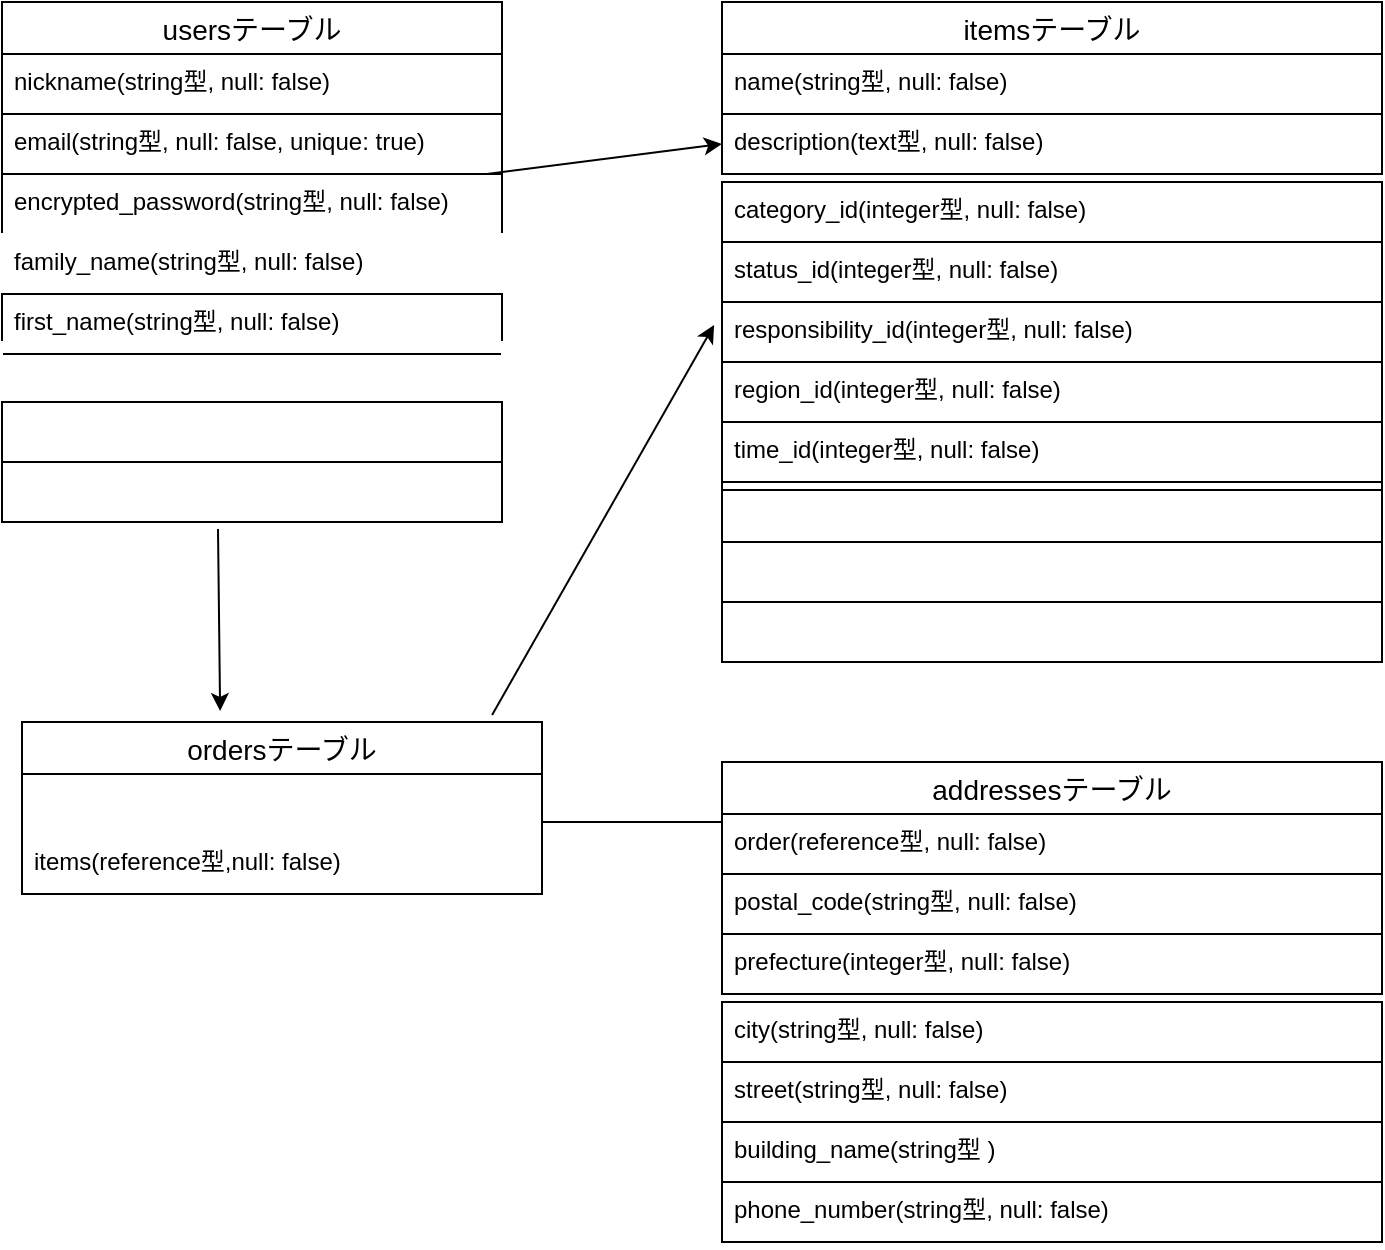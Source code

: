 <mxfile>
    <diagram id="zwADPQg5wO3nYzi2u-J6" name="ページ1">
        <mxGraphModel dx="467" dy="619" grid="1" gridSize="10" guides="0" tooltips="1" connect="0" arrows="1" fold="1" page="1" pageScale="1" pageWidth="827" pageHeight="1169" math="0" shadow="0">
            <root>
                <mxCell id="0"/>
                <mxCell id="1" parent="0"/>
                <mxCell id="8" value="usersテーブル" style="swimlane;fontStyle=0;childLayout=stackLayout;horizontal=1;startSize=26;horizontalStack=0;resizeParent=1;resizeParentMax=0;resizeLast=0;collapsible=1;marginBottom=0;align=center;fontSize=14;fontColor=default;" vertex="1" parent="1">
                    <mxGeometry x="30" y="10" width="250" height="116" as="geometry"/>
                </mxCell>
                <mxCell id="9" value="nickname(string型, null: false)" style="text;strokeColor=none;fillColor=none;spacingLeft=4;spacingRight=4;overflow=hidden;rotatable=0;points=[[0,0.5],[1,0.5]];portConstraint=eastwest;fontSize=12;fontColor=default;" vertex="1" parent="8">
                    <mxGeometry y="26" width="250" height="30" as="geometry"/>
                </mxCell>
                <mxCell id="10" value="email(string型, null: false, unique: true)" style="text;strokeColor=default;fillColor=none;spacingLeft=4;spacingRight=4;overflow=hidden;rotatable=0;points=[[0,0.5],[1,0.5]];portConstraint=eastwest;fontSize=12;fontColor=default;" vertex="1" parent="8">
                    <mxGeometry y="56" width="250" height="30" as="geometry"/>
                </mxCell>
                <mxCell id="11" value="encrypted_password(string型, null: false)" style="text;strokeColor=default;fillColor=none;spacingLeft=4;spacingRight=4;overflow=hidden;rotatable=0;points=[[0,0.5],[1,0.5]];portConstraint=eastwest;fontSize=12;fontColor=default;" vertex="1" parent="8">
                    <mxGeometry y="86" width="250" height="30" as="geometry"/>
                </mxCell>
                <mxCell id="12" value="family_name(string型, null: false)" style="text;spacingLeft=4;spacingRight=4;overflow=hidden;rotatable=0;points=[[0,0.5],[1,0.5]];portConstraint=eastwest;fontSize=12;strokeColor=#FFFFFF;" vertex="1" parent="1">
                    <mxGeometry x="30" y="126" width="250" height="30" as="geometry"/>
                </mxCell>
                <mxCell id="13" value="first_name(string型, null: false)" style="text;strokeColor=default;fillColor=none;spacingLeft=4;spacingRight=4;overflow=hidden;rotatable=0;points=[[0,0.5],[1,0.5]];portConstraint=eastwest;fontSize=12;fontColor=default;" vertex="1" parent="1">
                    <mxGeometry x="30" y="156" width="250" height="30" as="geometry"/>
                </mxCell>
                <mxCell id="16" value="ordersテーブル" style="swimlane;fontStyle=0;childLayout=stackLayout;horizontal=1;startSize=26;horizontalStack=0;resizeParent=1;resizeParentMax=0;resizeLast=0;collapsible=1;marginBottom=0;align=center;fontSize=14;strokeColor=default;fontColor=default;" vertex="1" parent="1">
                    <mxGeometry x="40" y="370" width="260" height="86" as="geometry"/>
                </mxCell>
                <mxCell id="18" value="user(reference型,null: false)" style="text;strokeColor=none;fillColor=none;spacingLeft=4;spacingRight=4;overflow=hidden;rotatable=0;points=[[0,0.5],[1,0.5]];portConstraint=eastwest;fontSize=12;fontColor=#FFFFFF;" vertex="1" parent="16">
                    <mxGeometry y="26" width="260" height="30" as="geometry"/>
                </mxCell>
                <mxCell id="19" value="items(reference型,null: false)" style="text;strokeColor=none;fillColor=none;spacingLeft=4;spacingRight=4;overflow=hidden;rotatable=0;points=[[0,0.5],[1,0.5]];portConstraint=eastwest;fontSize=12;fontColor=default;" vertex="1" parent="16">
                    <mxGeometry y="56" width="260" height="30" as="geometry"/>
                </mxCell>
                <mxCell id="20" value="itemsテーブル" style="swimlane;fontStyle=0;childLayout=stackLayout;horizontal=1;startSize=26;horizontalStack=0;resizeParent=1;resizeParentMax=0;resizeLast=0;collapsible=1;marginBottom=0;align=center;fontSize=14;strokeColor=default;fontColor=default;" vertex="1" parent="1">
                    <mxGeometry x="390" y="10" width="330" height="86" as="geometry"/>
                </mxCell>
                <mxCell id="22" value="name(string型, null: false)" style="text;strokeColor=default;fillColor=none;spacingLeft=4;spacingRight=4;overflow=hidden;rotatable=0;points=[[0,0.5],[1,0.5]];portConstraint=eastwest;fontSize=12;fontColor=default;" vertex="1" parent="20">
                    <mxGeometry y="26" width="330" height="30" as="geometry"/>
                </mxCell>
                <mxCell id="23" value="description(text型, null: false)" style="text;strokeColor=default;fillColor=none;spacingLeft=4;spacingRight=4;overflow=hidden;rotatable=0;points=[[0,0.5],[1,0.5]];portConstraint=eastwest;fontSize=12;fontColor=default;" vertex="1" parent="20">
                    <mxGeometry y="56" width="330" height="30" as="geometry"/>
                </mxCell>
                <mxCell id="24" value="category_id(integer型, null: false)" style="text;strokeColor=default;fillColor=none;spacingLeft=4;spacingRight=4;overflow=hidden;rotatable=0;points=[[0,0.5],[1,0.5]];portConstraint=eastwest;fontSize=12;fontColor=default;" vertex="1" parent="1">
                    <mxGeometry x="390" y="100" width="330" height="30" as="geometry"/>
                </mxCell>
                <mxCell id="25" value="status_id(integer型, null: false)" style="text;strokeColor=default;fillColor=none;spacingLeft=4;spacingRight=4;overflow=hidden;rotatable=0;points=[[0,0.5],[1,0.5]];portConstraint=eastwest;fontSize=12;fontColor=default;" vertex="1" parent="1">
                    <mxGeometry x="390" y="130" width="330" height="30" as="geometry"/>
                </mxCell>
                <mxCell id="26" value="responsibility_id(integer型, null: false)" style="text;strokeColor=default;fillColor=none;spacingLeft=4;spacingRight=4;overflow=hidden;rotatable=0;points=[[0,0.5],[1,0.5]];portConstraint=eastwest;fontSize=12;fontColor=default;" vertex="1" parent="1">
                    <mxGeometry x="390" y="160" width="330" height="30" as="geometry"/>
                </mxCell>
                <mxCell id="27" value="region_id(integer型, null: false)" style="text;strokeColor=default;fillColor=none;spacingLeft=4;spacingRight=4;overflow=hidden;rotatable=0;points=[[0,0.5],[1,0.5]];portConstraint=eastwest;fontSize=12;fontColor=default;" vertex="1" parent="1">
                    <mxGeometry x="390" y="190" width="330" height="30" as="geometry"/>
                </mxCell>
                <mxCell id="28" value="time_id(integer型, null: false)" style="text;strokeColor=default;fillColor=none;spacingLeft=4;spacingRight=4;overflow=hidden;rotatable=0;points=[[0,0.5],[1,0.5]];portConstraint=eastwest;fontSize=12;fontColor=default;" vertex="1" parent="1">
                    <mxGeometry x="390" y="220" width="330" height="34" as="geometry"/>
                </mxCell>
                <mxCell id="29" value="addressesテーブル" style="swimlane;fontStyle=0;childLayout=stackLayout;horizontal=1;startSize=26;horizontalStack=0;resizeParent=1;resizeParentMax=0;resizeLast=0;collapsible=1;marginBottom=0;align=center;fontSize=14;strokeColor=default;fontColor=default;" vertex="1" parent="1">
                    <mxGeometry x="390" y="390" width="330" height="116" as="geometry"/>
                </mxCell>
                <mxCell id="30" value="order(reference型, null: false)" style="text;strokeColor=default;fillColor=none;spacingLeft=4;spacingRight=4;overflow=hidden;rotatable=0;points=[[0,0.5],[1,0.5]];portConstraint=eastwest;fontSize=12;fontColor=default;" vertex="1" parent="29">
                    <mxGeometry y="26" width="330" height="30" as="geometry"/>
                </mxCell>
                <mxCell id="31" value="postal_code(string型, null: false)" style="text;strokeColor=default;fillColor=none;spacingLeft=4;spacingRight=4;overflow=hidden;rotatable=0;points=[[0,0.5],[1,0.5]];portConstraint=eastwest;fontSize=12;fontColor=default;" vertex="1" parent="29">
                    <mxGeometry y="56" width="330" height="30" as="geometry"/>
                </mxCell>
                <mxCell id="32" value="prefecture(integer型, null: false)" style="text;strokeColor=none;fillColor=none;spacingLeft=4;spacingRight=4;overflow=hidden;rotatable=0;points=[[0,0.5],[1,0.5]];portConstraint=eastwest;fontSize=12;fontColor=default;" vertex="1" parent="29">
                    <mxGeometry y="86" width="330" height="30" as="geometry"/>
                </mxCell>
                <mxCell id="33" value="city(string型, null: false)" style="text;strokeColor=default;fillColor=none;spacingLeft=4;spacingRight=4;overflow=hidden;rotatable=0;points=[[0,0.5],[1,0.5]];portConstraint=eastwest;fontSize=12;fontColor=default;" vertex="1" parent="1">
                    <mxGeometry x="390" y="510" width="330" height="30" as="geometry"/>
                </mxCell>
                <mxCell id="34" value="street(string型, null: false)" style="text;strokeColor=default;fillColor=none;spacingLeft=4;spacingRight=4;overflow=hidden;rotatable=0;points=[[0,0.5],[1,0.5]];portConstraint=eastwest;fontSize=12;fontColor=default;" vertex="1" parent="1">
                    <mxGeometry x="390" y="540" width="330" height="30" as="geometry"/>
                </mxCell>
                <mxCell id="35" value="building_name(string型 )" style="text;strokeColor=default;fillColor=none;spacingLeft=4;spacingRight=4;overflow=hidden;rotatable=0;points=[[0,0.5],[1,0.5]];portConstraint=eastwest;fontSize=12;fontColor=default;" vertex="1" parent="1">
                    <mxGeometry x="390" y="570" width="330" height="30" as="geometry"/>
                </mxCell>
                <mxCell id="36" value="phone_number(string型, null: false)" style="text;strokeColor=default;fillColor=none;spacingLeft=4;spacingRight=4;overflow=hidden;rotatable=0;points=[[0,0.5],[1,0.5]];portConstraint=eastwest;fontSize=12;fontColor=default;" vertex="1" parent="1">
                    <mxGeometry x="390" y="600" width="330" height="30" as="geometry"/>
                </mxCell>
                <mxCell id="41" value="" style="line;strokeWidth=1;rotatable=0;dashed=0;labelPosition=right;align=left;verticalAlign=middle;spacingTop=0;spacingLeft=6;points=[];portConstraint=eastwest;strokeColor=default;fontColor=default;" vertex="1" parent="1">
                    <mxGeometry x="300" y="340" width="90" height="160" as="geometry"/>
                </mxCell>
                <mxCell id="42" style="edgeStyle=none;html=1;entryX=0;entryY=0.5;entryDx=0;entryDy=0;entryPerimeter=0;fontColor=default;" edge="1" parent="1" source="11" target="23">
                    <mxGeometry relative="1" as="geometry"/>
                </mxCell>
                <mxCell id="44" style="edgeStyle=none;html=1;entryX=-0.012;entryY=0.383;entryDx=0;entryDy=0;entryPerimeter=0;fontColor=default;exitX=0.904;exitY=-0.041;exitDx=0;exitDy=0;exitPerimeter=0;" edge="1" parent="1" source="16" target="26">
                    <mxGeometry relative="1" as="geometry">
                        <mxPoint x="290" y="320" as="sourcePoint"/>
                        <mxPoint x="289.93" y="440" as="targetPoint"/>
                    </mxGeometry>
                </mxCell>
                <mxCell id="45" value="family_name_kana(string型, null: false)" style="text;strokeColor=#FFFFFF;fillColor=none;spacingLeft=4;spacingRight=4;overflow=hidden;rotatable=0;points=[[0,0.5],[1,0.5]];portConstraint=eastwest;fontSize=12;fontColor=#FFFFFF;gradientColor=default;" vertex="1" parent="1">
                    <mxGeometry x="30" y="180" width="250" height="30" as="geometry"/>
                </mxCell>
                <mxCell id="46" value="first_name_kana(string型, null: false)" style="text;strokeColor=default;fillColor=none;spacingLeft=4;spacingRight=4;overflow=hidden;rotatable=0;points=[[0,0.5],[1,0.5]];portConstraint=eastwest;fontSize=12;fontColor=#FFFFFF;" vertex="1" parent="1">
                    <mxGeometry x="30" y="210" width="250" height="30" as="geometry"/>
                </mxCell>
                <mxCell id="47" value="birthdate(datek型, null: false)" style="text;strokeColor=default;fillColor=none;spacingLeft=4;spacingRight=4;overflow=hidden;rotatable=0;points=[[0,0.5],[1,0.5]];portConstraint=eastwest;fontSize=12;fontColor=#FFFFFF;" vertex="1" parent="1">
                    <mxGeometry x="30" y="240" width="250" height="30" as="geometry"/>
                </mxCell>
                <mxCell id="48" style="edgeStyle=none;html=1;fontColor=default;exitX=0.432;exitY=1.117;exitDx=0;exitDy=0;exitPerimeter=0;entryX=0.381;entryY=-0.064;entryDx=0;entryDy=0;entryPerimeter=0;" edge="1" parent="1" source="47" target="16">
                    <mxGeometry relative="1" as="geometry">
                        <mxPoint x="110" y="300" as="sourcePoint"/>
                        <mxPoint x="138" y="360" as="targetPoint"/>
                    </mxGeometry>
                </mxCell>
                <mxCell id="49" value="pirce(integer型, null: false)" style="text;strokeColor=default;fillColor=none;spacingLeft=4;spacingRight=4;overflow=hidden;rotatable=0;points=[[0,0.5],[1,0.5]];portConstraint=eastwest;fontSize=12;fontColor=#FFFFFF;" vertex="1" parent="1">
                    <mxGeometry x="390" y="250" width="330" height="30" as="geometry"/>
                </mxCell>
                <mxCell id="50" value="user(reference型, null: false, foreign_key: true)" style="text;strokeColor=default;fillColor=none;spacingLeft=4;spacingRight=4;overflow=hidden;rotatable=0;points=[[0,0.5],[1,0.5]];portConstraint=eastwest;fontSize=12;fontColor=#FFFFFF;" vertex="1" parent="1">
                    <mxGeometry x="390" y="280" width="330" height="30" as="geometry"/>
                </mxCell>
                <mxCell id="51" value="order(reference型, null: false, foreign_key: true)" style="text;strokeColor=default;fillColor=none;spacingLeft=4;spacingRight=4;overflow=hidden;rotatable=0;points=[[0,0.5],[1,0.5]];portConstraint=eastwest;fontSize=12;fontColor=#FFFFFF;" vertex="1" parent="1">
                    <mxGeometry x="390" y="310" width="330" height="30" as="geometry"/>
                </mxCell>
            </root>
        </mxGraphModel>
    </diagram>
</mxfile>